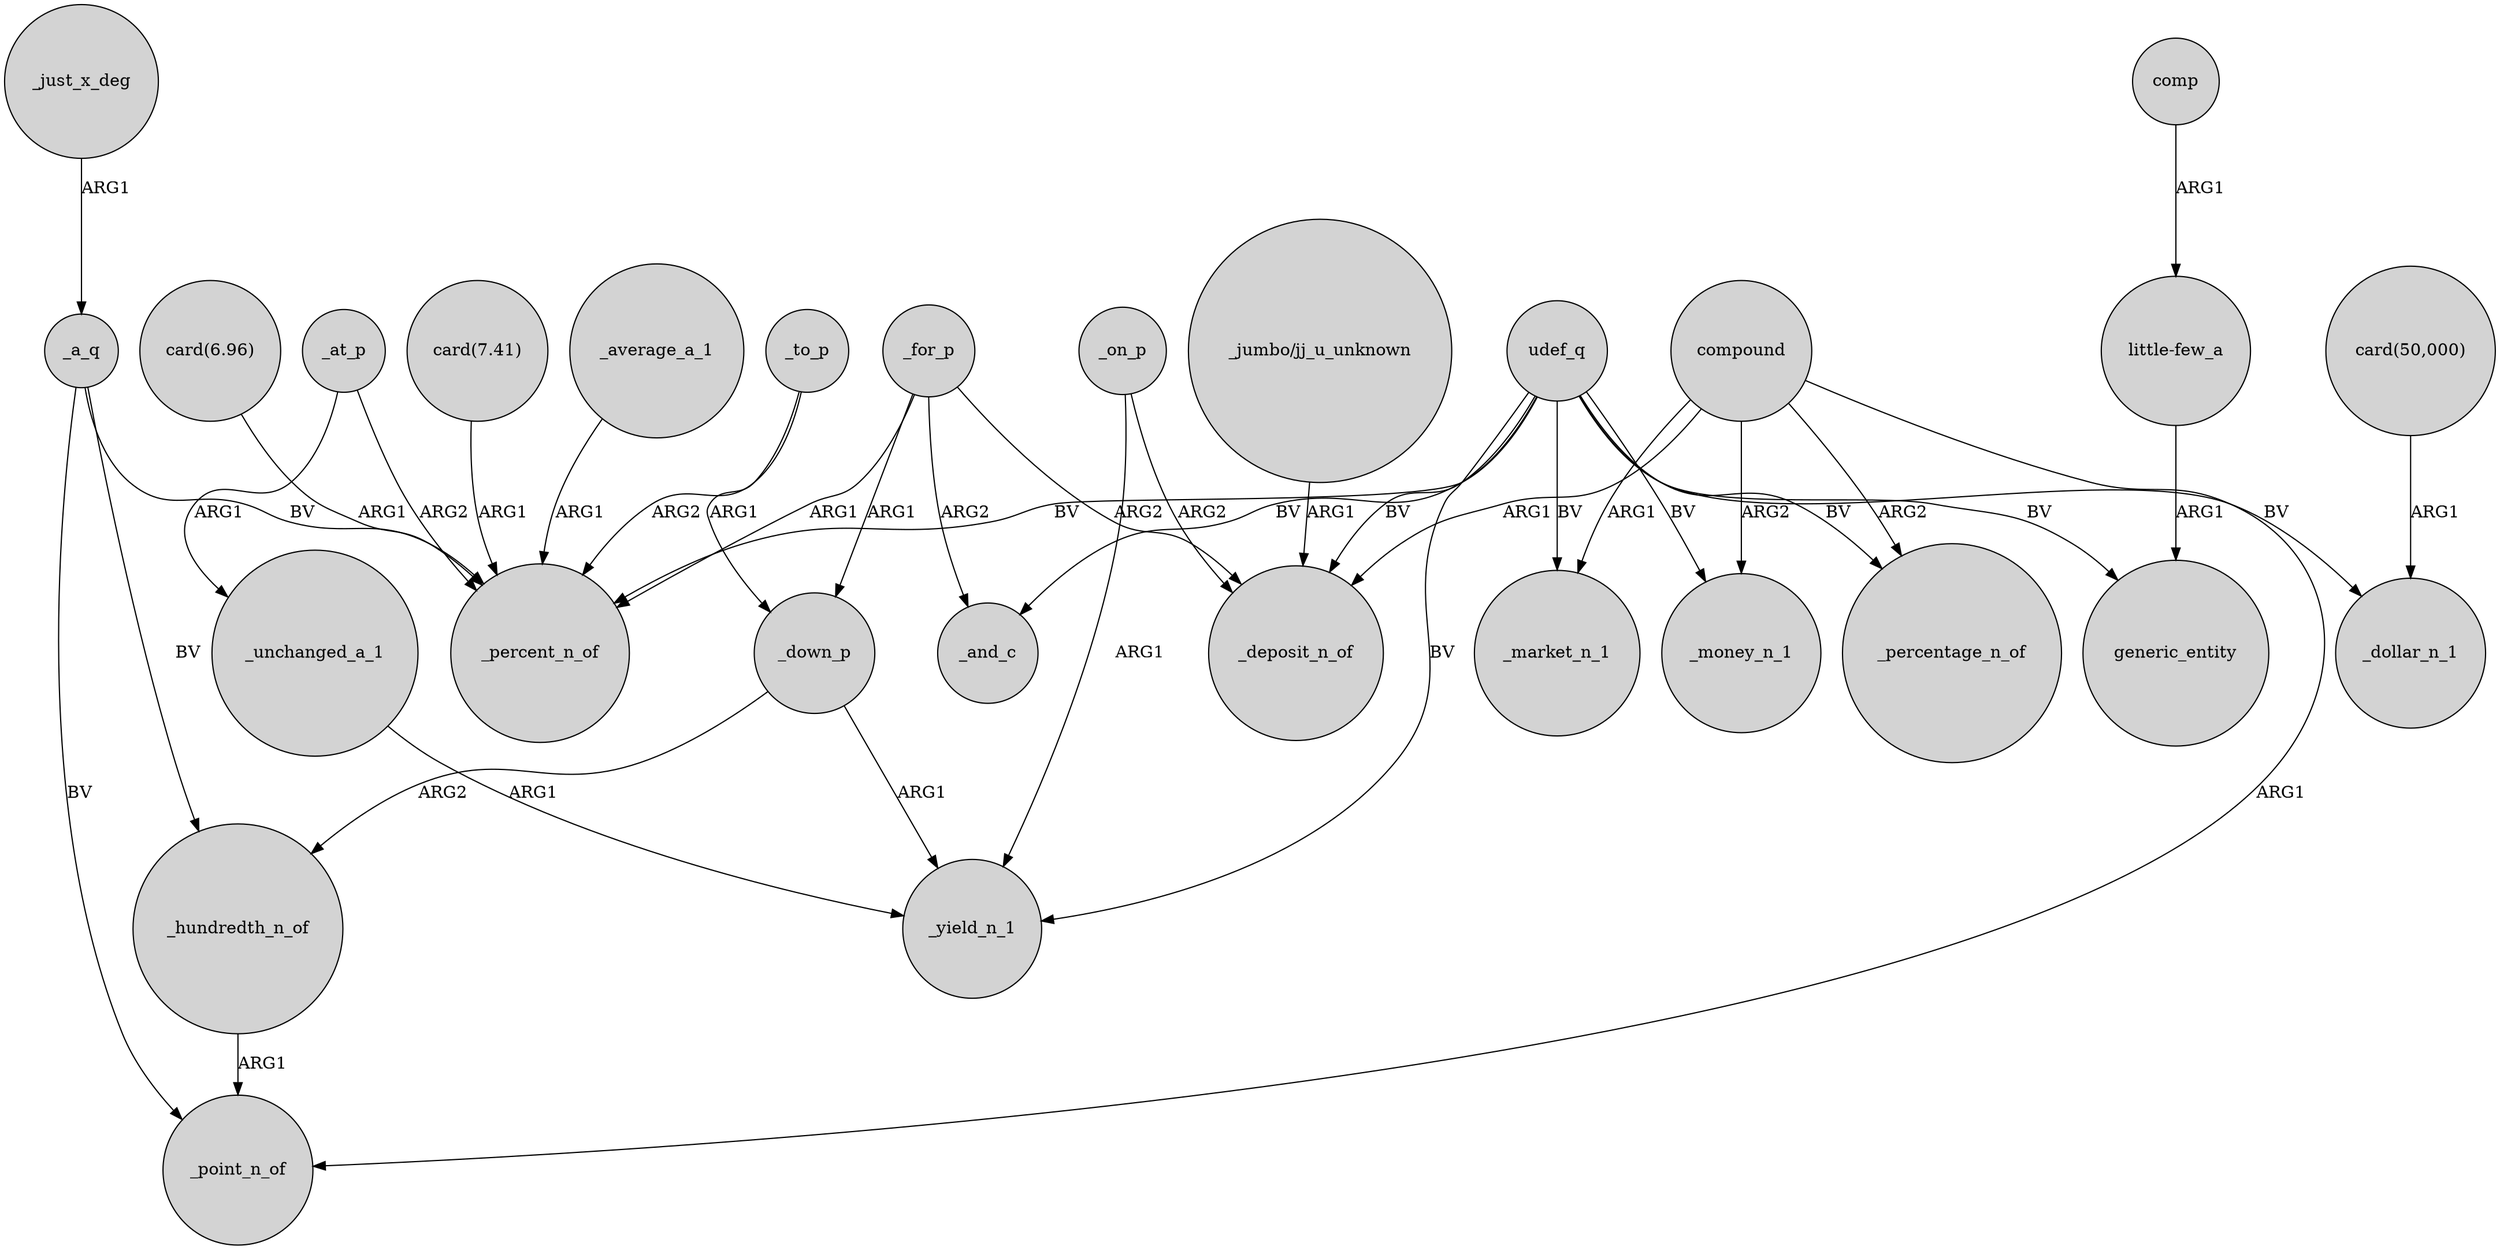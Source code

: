 digraph {
	node [shape=circle style=filled]
	"card(6.96)" -> _percent_n_of [label=ARG1]
	udef_q -> _money_n_1 [label=BV]
	"_jumbo/jj_u_unknown" -> _deposit_n_of [label=ARG1]
	udef_q -> generic_entity [label=BV]
	compound -> _percentage_n_of [label=ARG2]
	_for_p -> _and_c [label=ARG2]
	_hundredth_n_of -> _point_n_of [label=ARG1]
	udef_q -> _market_n_1 [label=BV]
	_unchanged_a_1 -> _yield_n_1 [label=ARG1]
	_on_p -> _deposit_n_of [label=ARG2]
	_a_q -> _point_n_of [label=BV]
	udef_q -> _deposit_n_of [label=BV]
	compound -> _point_n_of [label=ARG1]
	compound -> _money_n_1 [label=ARG2]
	_for_p -> _percent_n_of [label=ARG1]
	_a_q -> _hundredth_n_of [label=BV]
	comp -> "little-few_a" [label=ARG1]
	udef_q -> _percentage_n_of [label=BV]
	_down_p -> _hundredth_n_of [label=ARG2]
	"card(50,000)" -> _dollar_n_1 [label=ARG1]
	_to_p -> _percent_n_of [label=ARG2]
	_down_p -> _yield_n_1 [label=ARG1]
	_for_p -> _deposit_n_of [label=ARG2]
	_at_p -> _percent_n_of [label=ARG2]
	"card(7.41)" -> _percent_n_of [label=ARG1]
	_at_p -> _unchanged_a_1 [label=ARG1]
	_average_a_1 -> _percent_n_of [label=ARG1]
	compound -> _deposit_n_of [label=ARG1]
	_to_p -> _down_p [label=ARG1]
	compound -> _market_n_1 [label=ARG1]
	udef_q -> _percent_n_of [label=BV]
	_on_p -> _yield_n_1 [label=ARG1]
	udef_q -> _and_c [label=BV]
	udef_q -> _yield_n_1 [label=BV]
	_just_x_deg -> _a_q [label=ARG1]
	udef_q -> _dollar_n_1 [label=BV]
	"little-few_a" -> generic_entity [label=ARG1]
	_a_q -> _percent_n_of [label=BV]
	_for_p -> _down_p [label=ARG1]
}
